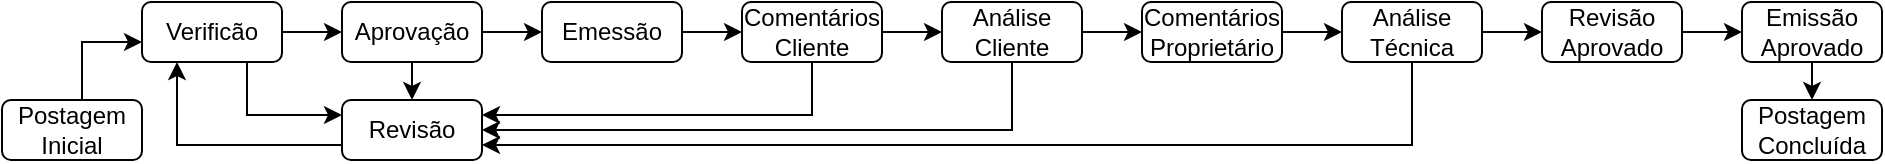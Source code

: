 <mxfile version="28.2.5">
  <diagram name="Página-1" id="plLOUN3M6H8fUQBdUBBy">
    <mxGraphModel dx="1202" dy="1428" grid="1" gridSize="10" guides="1" tooltips="1" connect="1" arrows="1" fold="1" page="1" pageScale="1" pageWidth="1169" pageHeight="827" math="0" shadow="0">
      <root>
        <mxCell id="0" />
        <mxCell id="1" parent="0" />
        <mxCell id="EY71eygcpZmccbt1ihIs-49" value="" style="edgeStyle=orthogonalEdgeStyle;rounded=0;orthogonalLoop=1;jettySize=auto;html=1;fontFamily=Helvetica;fontSize=12;fontColor=default;" parent="1" source="EY71eygcpZmccbt1ihIs-33" target="EY71eygcpZmccbt1ihIs-48" edge="1">
          <mxGeometry relative="1" as="geometry">
            <Array as="points">
              <mxPoint x="154" y="-800" />
            </Array>
          </mxGeometry>
        </mxCell>
        <mxCell id="EY71eygcpZmccbt1ihIs-33" value="Postagem Inicial" style="whiteSpace=wrap;html=1;aspect=fixed;align=center;verticalAlign=middle;fontFamily=Helvetica;fontSize=12;fillColor=none;rounded=1;glass=0;rotation=0;" parent="1" vertex="1">
          <mxGeometry x="114" y="-771" width="70" height="30" as="geometry" />
        </mxCell>
        <mxCell id="MfQgQM3FMBS9YXk90TeN-14" style="edgeStyle=orthogonalEdgeStyle;rounded=0;orthogonalLoop=1;jettySize=auto;html=1;exitX=0;exitY=0.75;exitDx=0;exitDy=0;entryX=0.25;entryY=1;entryDx=0;entryDy=0;" parent="1" source="EY71eygcpZmccbt1ihIs-43" target="EY71eygcpZmccbt1ihIs-48" edge="1">
          <mxGeometry relative="1" as="geometry" />
        </mxCell>
        <mxCell id="EY71eygcpZmccbt1ihIs-43" value="Revisão" style="whiteSpace=wrap;html=1;aspect=fixed;align=center;verticalAlign=middle;fontFamily=Helvetica;fontSize=12;fillColor=none;rounded=1;glass=0;rotation=0;" parent="1" vertex="1">
          <mxGeometry x="284" y="-771" width="70" height="30" as="geometry" />
        </mxCell>
        <mxCell id="MfQgQM3FMBS9YXk90TeN-15" style="edgeStyle=orthogonalEdgeStyle;rounded=0;orthogonalLoop=1;jettySize=auto;html=1;exitX=0.75;exitY=1;exitDx=0;exitDy=0;entryX=0;entryY=0.25;entryDx=0;entryDy=0;" parent="1" source="EY71eygcpZmccbt1ihIs-48" target="EY71eygcpZmccbt1ihIs-43" edge="1">
          <mxGeometry relative="1" as="geometry" />
        </mxCell>
        <mxCell id="UfoDBixBIE4lNrS8R6d3-3" style="edgeStyle=orthogonalEdgeStyle;rounded=0;orthogonalLoop=1;jettySize=auto;html=1;exitX=1;exitY=0.5;exitDx=0;exitDy=0;entryX=0;entryY=0.5;entryDx=0;entryDy=0;" edge="1" parent="1" source="EY71eygcpZmccbt1ihIs-48" target="EY71eygcpZmccbt1ihIs-53">
          <mxGeometry relative="1" as="geometry" />
        </mxCell>
        <mxCell id="EY71eygcpZmccbt1ihIs-48" value="Verificão" style="whiteSpace=wrap;html=1;aspect=fixed;align=center;verticalAlign=middle;fontFamily=Helvetica;fontSize=12;fillColor=none;rounded=1;glass=0;rotation=0;" parent="1" vertex="1">
          <mxGeometry x="184" y="-820" width="70" height="30" as="geometry" />
        </mxCell>
        <mxCell id="MfQgQM3FMBS9YXk90TeN-16" style="edgeStyle=orthogonalEdgeStyle;rounded=0;orthogonalLoop=1;jettySize=auto;html=1;exitX=0.5;exitY=1;exitDx=0;exitDy=0;entryX=0.5;entryY=0;entryDx=0;entryDy=0;" parent="1" source="EY71eygcpZmccbt1ihIs-53" target="EY71eygcpZmccbt1ihIs-43" edge="1">
          <mxGeometry relative="1" as="geometry" />
        </mxCell>
        <mxCell id="UfoDBixBIE4lNrS8R6d3-4" style="edgeStyle=orthogonalEdgeStyle;rounded=0;orthogonalLoop=1;jettySize=auto;html=1;exitX=1;exitY=0.5;exitDx=0;exitDy=0;entryX=0;entryY=0.5;entryDx=0;entryDy=0;" edge="1" parent="1" source="EY71eygcpZmccbt1ihIs-53" target="EY71eygcpZmccbt1ihIs-55">
          <mxGeometry relative="1" as="geometry" />
        </mxCell>
        <mxCell id="EY71eygcpZmccbt1ihIs-53" value="Aprovação" style="whiteSpace=wrap;html=1;aspect=fixed;align=center;verticalAlign=middle;fontFamily=Helvetica;fontSize=12;fillColor=none;rounded=1;glass=0;rotation=0;" parent="1" vertex="1">
          <mxGeometry x="284" y="-820" width="70" height="30" as="geometry" />
        </mxCell>
        <mxCell id="UfoDBixBIE4lNrS8R6d3-5" style="edgeStyle=orthogonalEdgeStyle;rounded=0;orthogonalLoop=1;jettySize=auto;html=1;exitX=1;exitY=0.5;exitDx=0;exitDy=0;" edge="1" parent="1" source="EY71eygcpZmccbt1ihIs-55" target="EY71eygcpZmccbt1ihIs-60">
          <mxGeometry relative="1" as="geometry" />
        </mxCell>
        <mxCell id="EY71eygcpZmccbt1ihIs-55" value="Emessão" style="whiteSpace=wrap;html=1;aspect=fixed;align=center;verticalAlign=middle;fontFamily=Helvetica;fontSize=12;fillColor=none;rounded=1;glass=0;rotation=0;" parent="1" vertex="1">
          <mxGeometry x="384" y="-820" width="70" height="30" as="geometry" />
        </mxCell>
        <mxCell id="EY71eygcpZmccbt1ihIs-62" style="edgeStyle=orthogonalEdgeStyle;rounded=0;orthogonalLoop=1;jettySize=auto;html=1;exitX=0.5;exitY=1;exitDx=0;exitDy=0;entryX=1;entryY=0.25;entryDx=0;entryDy=0;fontFamily=Helvetica;fontSize=12;fontColor=default;" parent="1" source="EY71eygcpZmccbt1ihIs-60" target="EY71eygcpZmccbt1ihIs-43" edge="1">
          <mxGeometry relative="1" as="geometry" />
        </mxCell>
        <mxCell id="UfoDBixBIE4lNrS8R6d3-7" style="edgeStyle=orthogonalEdgeStyle;rounded=0;orthogonalLoop=1;jettySize=auto;html=1;exitX=1;exitY=0.5;exitDx=0;exitDy=0;entryX=0;entryY=0.5;entryDx=0;entryDy=0;" edge="1" parent="1" source="EY71eygcpZmccbt1ihIs-60" target="EY71eygcpZmccbt1ihIs-63">
          <mxGeometry relative="1" as="geometry" />
        </mxCell>
        <mxCell id="EY71eygcpZmccbt1ihIs-60" value="Comentários Cliente" style="whiteSpace=wrap;html=1;aspect=fixed;align=center;verticalAlign=middle;fontFamily=Helvetica;fontSize=12;fillColor=none;rounded=1;glass=0;rotation=0;" parent="1" vertex="1">
          <mxGeometry x="484" y="-820" width="70" height="30" as="geometry" />
        </mxCell>
        <mxCell id="EY71eygcpZmccbt1ihIs-65" style="edgeStyle=orthogonalEdgeStyle;rounded=0;orthogonalLoop=1;jettySize=auto;html=1;exitX=0.5;exitY=1;exitDx=0;exitDy=0;entryX=1;entryY=0.5;entryDx=0;entryDy=0;fontFamily=Helvetica;fontSize=12;fontColor=default;" parent="1" source="EY71eygcpZmccbt1ihIs-63" target="EY71eygcpZmccbt1ihIs-43" edge="1">
          <mxGeometry relative="1" as="geometry" />
        </mxCell>
        <mxCell id="UfoDBixBIE4lNrS8R6d3-8" style="edgeStyle=orthogonalEdgeStyle;rounded=0;orthogonalLoop=1;jettySize=auto;html=1;exitX=1;exitY=0.5;exitDx=0;exitDy=0;entryX=0;entryY=0.5;entryDx=0;entryDy=0;" edge="1" parent="1" source="EY71eygcpZmccbt1ihIs-63" target="EY71eygcpZmccbt1ihIs-66">
          <mxGeometry relative="1" as="geometry" />
        </mxCell>
        <mxCell id="EY71eygcpZmccbt1ihIs-63" value="Análise Cliente" style="whiteSpace=wrap;html=1;aspect=fixed;align=center;verticalAlign=middle;fontFamily=Helvetica;fontSize=12;fillColor=none;rounded=1;glass=0;rotation=0;" parent="1" vertex="1">
          <mxGeometry x="584" y="-820" width="70" height="30" as="geometry" />
        </mxCell>
        <mxCell id="UfoDBixBIE4lNrS8R6d3-9" style="edgeStyle=orthogonalEdgeStyle;rounded=0;orthogonalLoop=1;jettySize=auto;html=1;exitX=1;exitY=0.5;exitDx=0;exitDy=0;entryX=0;entryY=0.5;entryDx=0;entryDy=0;" edge="1" parent="1" source="EY71eygcpZmccbt1ihIs-66" target="EY71eygcpZmccbt1ihIs-68">
          <mxGeometry relative="1" as="geometry" />
        </mxCell>
        <mxCell id="EY71eygcpZmccbt1ihIs-66" value="Comentários Proprietário" style="whiteSpace=wrap;html=1;aspect=fixed;align=center;verticalAlign=middle;fontFamily=Helvetica;fontSize=12;fillColor=none;rounded=1;glass=0;rotation=0;" parent="1" vertex="1">
          <mxGeometry x="684" y="-820" width="70" height="30" as="geometry" />
        </mxCell>
        <mxCell id="MfQgQM3FMBS9YXk90TeN-17" style="edgeStyle=orthogonalEdgeStyle;rounded=0;orthogonalLoop=1;jettySize=auto;html=1;exitX=0.5;exitY=1;exitDx=0;exitDy=0;entryX=1;entryY=0.75;entryDx=0;entryDy=0;" parent="1" source="EY71eygcpZmccbt1ihIs-68" target="EY71eygcpZmccbt1ihIs-43" edge="1">
          <mxGeometry relative="1" as="geometry" />
        </mxCell>
        <mxCell id="MfQgQM3FMBS9YXk90TeN-21" style="edgeStyle=orthogonalEdgeStyle;rounded=0;orthogonalLoop=1;jettySize=auto;html=1;exitX=1;exitY=0.5;exitDx=0;exitDy=0;entryX=0;entryY=0.5;entryDx=0;entryDy=0;" parent="1" source="EY71eygcpZmccbt1ihIs-68" target="EY71eygcpZmccbt1ihIs-71" edge="1">
          <mxGeometry relative="1" as="geometry" />
        </mxCell>
        <mxCell id="EY71eygcpZmccbt1ihIs-68" value="Análise Técnica" style="whiteSpace=wrap;html=1;aspect=fixed;align=center;verticalAlign=middle;fontFamily=Helvetica;fontSize=12;fillColor=none;rounded=1;glass=0;rotation=0;" parent="1" vertex="1">
          <mxGeometry x="784" y="-820" width="70" height="30" as="geometry" />
        </mxCell>
        <mxCell id="EY71eygcpZmccbt1ihIs-76" value="" style="edgeStyle=orthogonalEdgeStyle;rounded=0;orthogonalLoop=1;jettySize=auto;html=1;fontFamily=Helvetica;fontSize=12;fontColor=default;" parent="1" source="EY71eygcpZmccbt1ihIs-71" target="EY71eygcpZmccbt1ihIs-75" edge="1">
          <mxGeometry relative="1" as="geometry" />
        </mxCell>
        <mxCell id="EY71eygcpZmccbt1ihIs-71" value="Revisão Aprovado" style="whiteSpace=wrap;html=1;aspect=fixed;align=center;verticalAlign=middle;fontFamily=Helvetica;fontSize=12;fillColor=none;rounded=1;glass=0;rotation=0;" parent="1" vertex="1">
          <mxGeometry x="884" y="-820" width="70" height="30" as="geometry" />
        </mxCell>
        <mxCell id="UfoDBixBIE4lNrS8R6d3-10" style="edgeStyle=orthogonalEdgeStyle;rounded=0;orthogonalLoop=1;jettySize=auto;html=1;exitX=0.5;exitY=1;exitDx=0;exitDy=0;entryX=0.5;entryY=0;entryDx=0;entryDy=0;" edge="1" parent="1" source="EY71eygcpZmccbt1ihIs-75" target="EY71eygcpZmccbt1ihIs-77">
          <mxGeometry relative="1" as="geometry" />
        </mxCell>
        <mxCell id="EY71eygcpZmccbt1ihIs-75" value="Emissão Aprovado" style="whiteSpace=wrap;html=1;aspect=fixed;align=center;verticalAlign=middle;fontFamily=Helvetica;fontSize=12;fillColor=none;rounded=1;glass=0;rotation=0;" parent="1" vertex="1">
          <mxGeometry x="984" y="-820" width="70" height="30" as="geometry" />
        </mxCell>
        <mxCell id="EY71eygcpZmccbt1ihIs-77" value="Postagem Concluída" style="whiteSpace=wrap;html=1;aspect=fixed;align=center;verticalAlign=middle;fontFamily=Helvetica;fontSize=12;fillColor=none;rounded=1;glass=0;rotation=0;" parent="1" vertex="1">
          <mxGeometry x="984" y="-771" width="70" height="30" as="geometry" />
        </mxCell>
      </root>
    </mxGraphModel>
  </diagram>
</mxfile>
